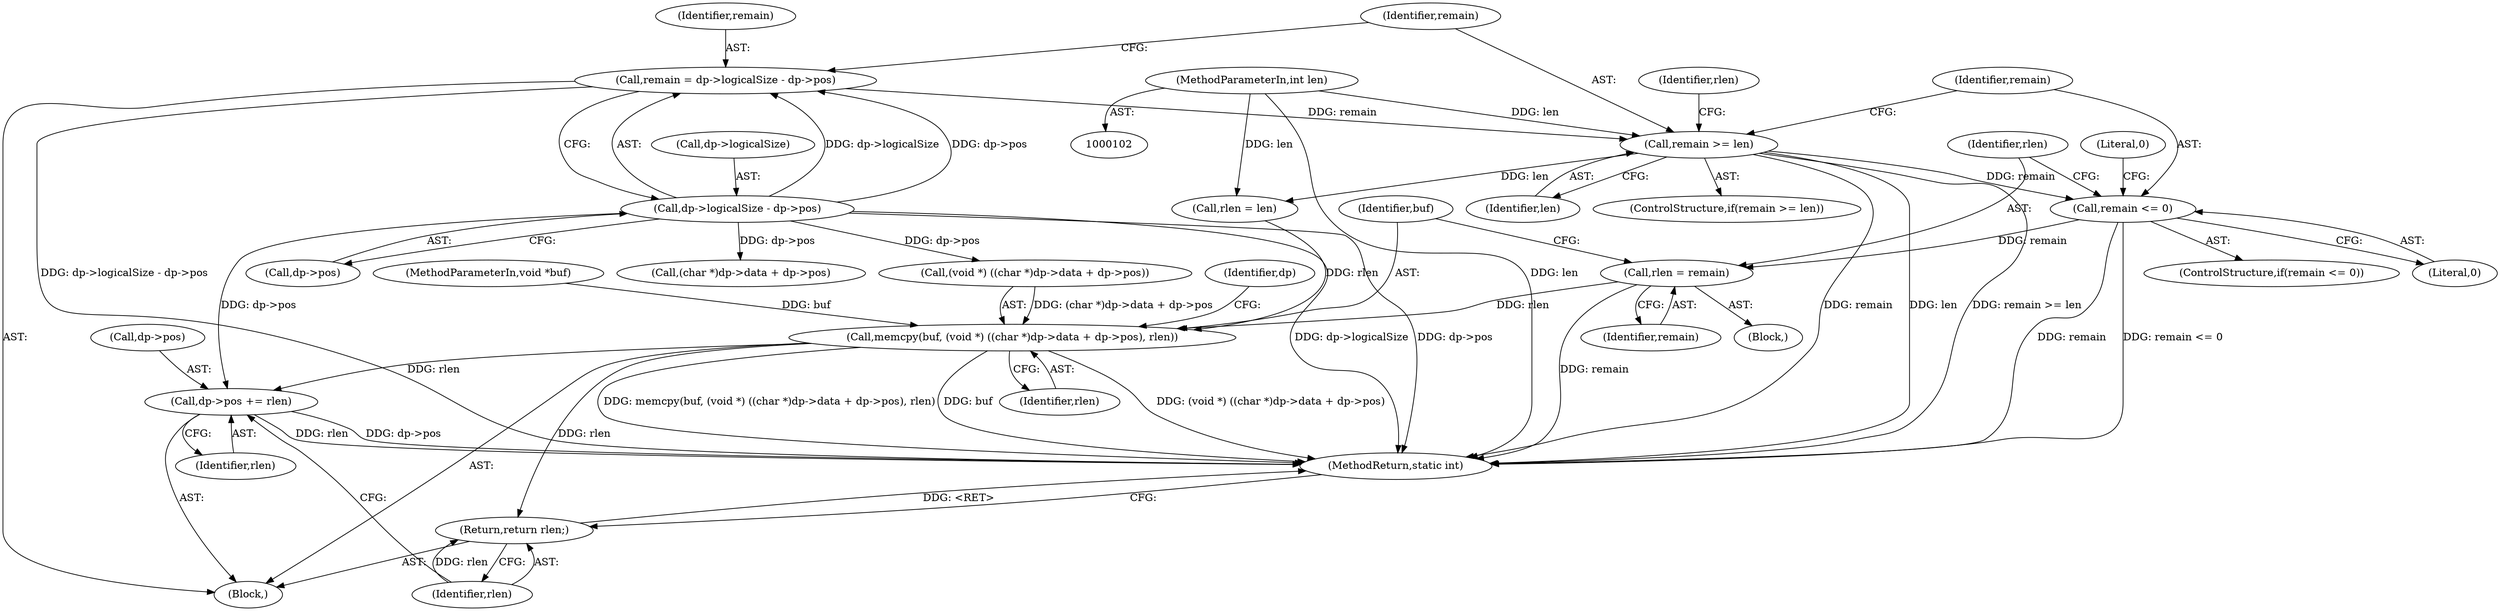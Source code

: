digraph "0_libgd_53110871935244816bbb9d131da0bccff734bfe9@API" {
"1000141" [label="(Call,remain <= 0)"];
"1000131" [label="(Call,remain >= len)"];
"1000121" [label="(Call,remain = dp->logicalSize - dp->pos)"];
"1000123" [label="(Call,dp->logicalSize - dp->pos)"];
"1000105" [label="(MethodParameterIn,int len)"];
"1000147" [label="(Call,rlen = remain)"];
"1000150" [label="(Call,memcpy(buf, (void *) ((char *)dp->data + dp->pos), rlen))"];
"1000164" [label="(Call,dp->pos += rlen)"];
"1000169" [label="(Return,return rlen;)"];
"1000121" [label="(Call,remain = dp->logicalSize - dp->pos)"];
"1000104" [label="(MethodParameterIn,void *buf)"];
"1000151" [label="(Identifier,buf)"];
"1000124" [label="(Call,dp->logicalSize)"];
"1000147" [label="(Call,rlen = remain)"];
"1000148" [label="(Identifier,rlen)"];
"1000132" [label="(Identifier,remain)"];
"1000106" [label="(Block,)"];
"1000130" [label="(ControlStructure,if(remain >= len))"];
"1000146" [label="(Literal,0)"];
"1000105" [label="(MethodParameterIn,int len)"];
"1000140" [label="(ControlStructure,if(remain <= 0))"];
"1000164" [label="(Call,dp->pos += rlen)"];
"1000168" [label="(Identifier,rlen)"];
"1000171" [label="(MethodReturn,static int)"];
"1000169" [label="(Return,return rlen;)"];
"1000122" [label="(Identifier,remain)"];
"1000131" [label="(Call,remain >= len)"];
"1000135" [label="(Call,rlen = len)"];
"1000150" [label="(Call,memcpy(buf, (void *) ((char *)dp->data + dp->pos), rlen))"];
"1000133" [label="(Identifier,len)"];
"1000136" [label="(Identifier,rlen)"];
"1000149" [label="(Identifier,remain)"];
"1000142" [label="(Identifier,remain)"];
"1000139" [label="(Block,)"];
"1000127" [label="(Call,dp->pos)"];
"1000163" [label="(Identifier,rlen)"];
"1000154" [label="(Call,(char *)dp->data + dp->pos)"];
"1000123" [label="(Call,dp->logicalSize - dp->pos)"];
"1000141" [label="(Call,remain <= 0)"];
"1000152" [label="(Call,(void *) ((char *)dp->data + dp->pos))"];
"1000166" [label="(Identifier,dp)"];
"1000165" [label="(Call,dp->pos)"];
"1000143" [label="(Literal,0)"];
"1000170" [label="(Identifier,rlen)"];
"1000141" -> "1000140"  [label="AST: "];
"1000141" -> "1000143"  [label="CFG: "];
"1000142" -> "1000141"  [label="AST: "];
"1000143" -> "1000141"  [label="AST: "];
"1000146" -> "1000141"  [label="CFG: "];
"1000148" -> "1000141"  [label="CFG: "];
"1000141" -> "1000171"  [label="DDG: remain"];
"1000141" -> "1000171"  [label="DDG: remain <= 0"];
"1000131" -> "1000141"  [label="DDG: remain"];
"1000141" -> "1000147"  [label="DDG: remain"];
"1000131" -> "1000130"  [label="AST: "];
"1000131" -> "1000133"  [label="CFG: "];
"1000132" -> "1000131"  [label="AST: "];
"1000133" -> "1000131"  [label="AST: "];
"1000136" -> "1000131"  [label="CFG: "];
"1000142" -> "1000131"  [label="CFG: "];
"1000131" -> "1000171"  [label="DDG: remain"];
"1000131" -> "1000171"  [label="DDG: len"];
"1000131" -> "1000171"  [label="DDG: remain >= len"];
"1000121" -> "1000131"  [label="DDG: remain"];
"1000105" -> "1000131"  [label="DDG: len"];
"1000131" -> "1000135"  [label="DDG: len"];
"1000121" -> "1000106"  [label="AST: "];
"1000121" -> "1000123"  [label="CFG: "];
"1000122" -> "1000121"  [label="AST: "];
"1000123" -> "1000121"  [label="AST: "];
"1000132" -> "1000121"  [label="CFG: "];
"1000121" -> "1000171"  [label="DDG: dp->logicalSize - dp->pos"];
"1000123" -> "1000121"  [label="DDG: dp->logicalSize"];
"1000123" -> "1000121"  [label="DDG: dp->pos"];
"1000123" -> "1000127"  [label="CFG: "];
"1000124" -> "1000123"  [label="AST: "];
"1000127" -> "1000123"  [label="AST: "];
"1000123" -> "1000171"  [label="DDG: dp->pos"];
"1000123" -> "1000171"  [label="DDG: dp->logicalSize"];
"1000123" -> "1000152"  [label="DDG: dp->pos"];
"1000123" -> "1000154"  [label="DDG: dp->pos"];
"1000123" -> "1000164"  [label="DDG: dp->pos"];
"1000105" -> "1000102"  [label="AST: "];
"1000105" -> "1000171"  [label="DDG: len"];
"1000105" -> "1000135"  [label="DDG: len"];
"1000147" -> "1000139"  [label="AST: "];
"1000147" -> "1000149"  [label="CFG: "];
"1000148" -> "1000147"  [label="AST: "];
"1000149" -> "1000147"  [label="AST: "];
"1000151" -> "1000147"  [label="CFG: "];
"1000147" -> "1000171"  [label="DDG: remain"];
"1000147" -> "1000150"  [label="DDG: rlen"];
"1000150" -> "1000106"  [label="AST: "];
"1000150" -> "1000163"  [label="CFG: "];
"1000151" -> "1000150"  [label="AST: "];
"1000152" -> "1000150"  [label="AST: "];
"1000163" -> "1000150"  [label="AST: "];
"1000166" -> "1000150"  [label="CFG: "];
"1000150" -> "1000171"  [label="DDG: buf"];
"1000150" -> "1000171"  [label="DDG: (void *) ((char *)dp->data + dp->pos)"];
"1000150" -> "1000171"  [label="DDG: memcpy(buf, (void *) ((char *)dp->data + dp->pos), rlen)"];
"1000104" -> "1000150"  [label="DDG: buf"];
"1000152" -> "1000150"  [label="DDG: (char *)dp->data + dp->pos"];
"1000135" -> "1000150"  [label="DDG: rlen"];
"1000150" -> "1000164"  [label="DDG: rlen"];
"1000150" -> "1000169"  [label="DDG: rlen"];
"1000164" -> "1000106"  [label="AST: "];
"1000164" -> "1000168"  [label="CFG: "];
"1000165" -> "1000164"  [label="AST: "];
"1000168" -> "1000164"  [label="AST: "];
"1000170" -> "1000164"  [label="CFG: "];
"1000164" -> "1000171"  [label="DDG: rlen"];
"1000164" -> "1000171"  [label="DDG: dp->pos"];
"1000169" -> "1000106"  [label="AST: "];
"1000169" -> "1000170"  [label="CFG: "];
"1000170" -> "1000169"  [label="AST: "];
"1000171" -> "1000169"  [label="CFG: "];
"1000169" -> "1000171"  [label="DDG: <RET>"];
"1000170" -> "1000169"  [label="DDG: rlen"];
}
